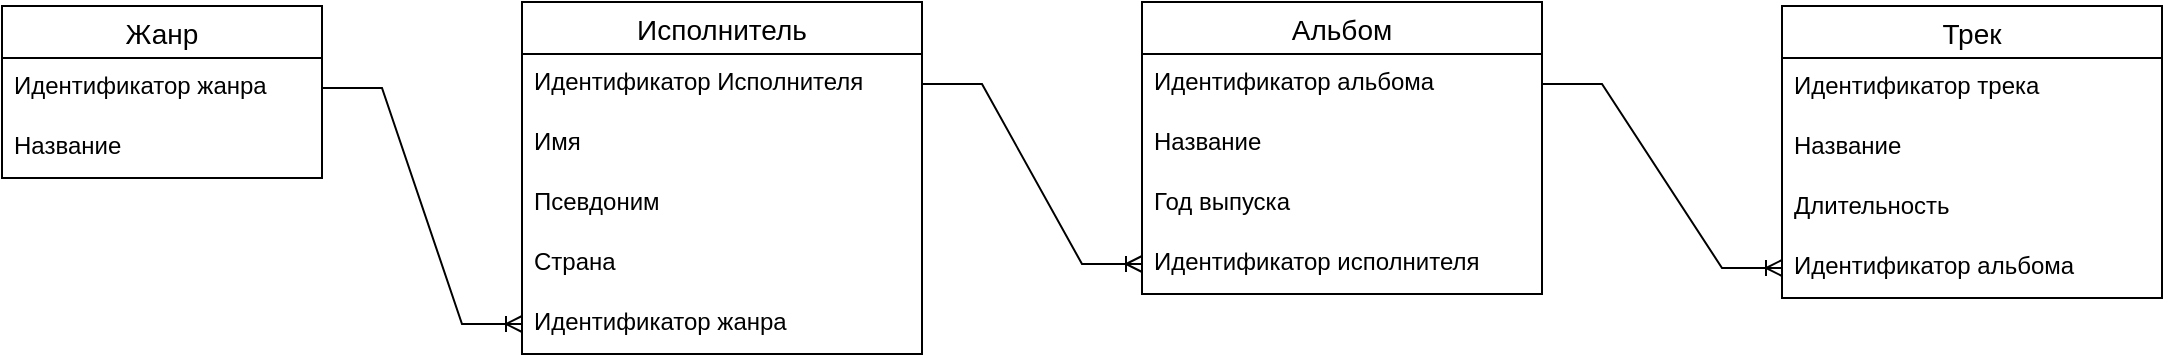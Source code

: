 <mxfile version="15.4.3" type="device"><diagram id="w-aUMOmFpCM6vfN0-R5D" name="Страница 1"><mxGraphModel dx="1360" dy="834" grid="1" gridSize="10" guides="1" tooltips="1" connect="1" arrows="1" fold="1" page="1" pageScale="1" pageWidth="1169" pageHeight="827" math="0" shadow="0"><root><mxCell id="0"/><mxCell id="1" parent="0"/><mxCell id="IigW0rJX9CwnovqypORi-1" value="Исполнитель" style="swimlane;fontStyle=0;childLayout=stackLayout;horizontal=1;startSize=26;horizontalStack=0;resizeParent=1;resizeParentMax=0;resizeLast=0;collapsible=1;marginBottom=0;align=center;fontSize=14;" vertex="1" parent="1"><mxGeometry x="300" y="40" width="200" height="176" as="geometry"/></mxCell><mxCell id="IigW0rJX9CwnovqypORi-10" value="Идентификатор Исполнителя" style="text;strokeColor=none;fillColor=none;spacingLeft=4;spacingRight=4;overflow=hidden;rotatable=0;points=[[0,0.5],[1,0.5]];portConstraint=eastwest;fontSize=12;" vertex="1" parent="IigW0rJX9CwnovqypORi-1"><mxGeometry y="26" width="200" height="30" as="geometry"/></mxCell><mxCell id="IigW0rJX9CwnovqypORi-2" value="Имя" style="text;strokeColor=none;fillColor=none;spacingLeft=4;spacingRight=4;overflow=hidden;rotatable=0;points=[[0,0.5],[1,0.5]];portConstraint=eastwest;fontSize=12;" vertex="1" parent="IigW0rJX9CwnovqypORi-1"><mxGeometry y="56" width="200" height="30" as="geometry"/></mxCell><mxCell id="IigW0rJX9CwnovqypORi-3" value="Псевдоним" style="text;strokeColor=none;fillColor=none;spacingLeft=4;spacingRight=4;overflow=hidden;rotatable=0;points=[[0,0.5],[1,0.5]];portConstraint=eastwest;fontSize=12;" vertex="1" parent="IigW0rJX9CwnovqypORi-1"><mxGeometry y="86" width="200" height="30" as="geometry"/></mxCell><mxCell id="IigW0rJX9CwnovqypORi-4" value="Страна" style="text;strokeColor=none;fillColor=none;spacingLeft=4;spacingRight=4;overflow=hidden;rotatable=0;points=[[0,0.5],[1,0.5]];portConstraint=eastwest;fontSize=12;" vertex="1" parent="IigW0rJX9CwnovqypORi-1"><mxGeometry y="116" width="200" height="30" as="geometry"/></mxCell><mxCell id="IigW0rJX9CwnovqypORi-22" value="Идентификатор жанра" style="text;strokeColor=none;fillColor=none;spacingLeft=4;spacingRight=4;overflow=hidden;rotatable=0;points=[[0,0.5],[1,0.5]];portConstraint=eastwest;fontSize=12;" vertex="1" parent="IigW0rJX9CwnovqypORi-1"><mxGeometry y="146" width="200" height="30" as="geometry"/></mxCell><mxCell id="IigW0rJX9CwnovqypORi-5" value="Альбом" style="swimlane;fontStyle=0;childLayout=stackLayout;horizontal=1;startSize=26;horizontalStack=0;resizeParent=1;resizeParentMax=0;resizeLast=0;collapsible=1;marginBottom=0;align=center;fontSize=14;" vertex="1" parent="1"><mxGeometry x="610" y="40" width="200" height="146" as="geometry"/></mxCell><mxCell id="IigW0rJX9CwnovqypORi-16" value="Идентификатор альбома" style="text;strokeColor=none;fillColor=none;spacingLeft=4;spacingRight=4;overflow=hidden;rotatable=0;points=[[0,0.5],[1,0.5]];portConstraint=eastwest;fontSize=12;" vertex="1" parent="IigW0rJX9CwnovqypORi-5"><mxGeometry y="26" width="200" height="30" as="geometry"/></mxCell><mxCell id="IigW0rJX9CwnovqypORi-6" value="Название" style="text;strokeColor=none;fillColor=none;spacingLeft=4;spacingRight=4;overflow=hidden;rotatable=0;points=[[0,0.5],[1,0.5]];portConstraint=eastwest;fontSize=12;" vertex="1" parent="IigW0rJX9CwnovqypORi-5"><mxGeometry y="56" width="200" height="30" as="geometry"/></mxCell><mxCell id="IigW0rJX9CwnovqypORi-7" value="Год выпуска" style="text;strokeColor=none;fillColor=none;spacingLeft=4;spacingRight=4;overflow=hidden;rotatable=0;points=[[0,0.5],[1,0.5]];portConstraint=eastwest;fontSize=12;" vertex="1" parent="IigW0rJX9CwnovqypORi-5"><mxGeometry y="86" width="200" height="30" as="geometry"/></mxCell><mxCell id="IigW0rJX9CwnovqypORi-8" value="Идентификатор исполнителя" style="text;strokeColor=none;fillColor=none;spacingLeft=4;spacingRight=4;overflow=hidden;rotatable=0;points=[[0,0.5],[1,0.5]];portConstraint=eastwest;fontSize=12;" vertex="1" parent="IigW0rJX9CwnovqypORi-5"><mxGeometry y="116" width="200" height="30" as="geometry"/></mxCell><mxCell id="IigW0rJX9CwnovqypORi-9" value="" style="edgeStyle=entityRelationEdgeStyle;fontSize=12;html=1;endArrow=ERoneToMany;rounded=0;entryX=0;entryY=0.5;entryDx=0;entryDy=0;exitX=1;exitY=0.5;exitDx=0;exitDy=0;" edge="1" parent="1" source="IigW0rJX9CwnovqypORi-10" target="IigW0rJX9CwnovqypORi-8"><mxGeometry width="100" height="100" relative="1" as="geometry"><mxPoint x="270" y="250" as="sourcePoint"/><mxPoint x="350" y="160" as="targetPoint"/></mxGeometry></mxCell><mxCell id="IigW0rJX9CwnovqypORi-11" value="Трек" style="swimlane;fontStyle=0;childLayout=stackLayout;horizontal=1;startSize=26;horizontalStack=0;resizeParent=1;resizeParentMax=0;resizeLast=0;collapsible=1;marginBottom=0;align=center;fontSize=14;" vertex="1" parent="1"><mxGeometry x="930" y="42" width="190" height="146" as="geometry"/></mxCell><mxCell id="IigW0rJX9CwnovqypORi-17" value="Идентификатор трека" style="text;strokeColor=none;fillColor=none;spacingLeft=4;spacingRight=4;overflow=hidden;rotatable=0;points=[[0,0.5],[1,0.5]];portConstraint=eastwest;fontSize=12;" vertex="1" parent="IigW0rJX9CwnovqypORi-11"><mxGeometry y="26" width="190" height="30" as="geometry"/></mxCell><mxCell id="IigW0rJX9CwnovqypORi-12" value="Название" style="text;strokeColor=none;fillColor=none;spacingLeft=4;spacingRight=4;overflow=hidden;rotatable=0;points=[[0,0.5],[1,0.5]];portConstraint=eastwest;fontSize=12;" vertex="1" parent="IigW0rJX9CwnovqypORi-11"><mxGeometry y="56" width="190" height="30" as="geometry"/></mxCell><mxCell id="IigW0rJX9CwnovqypORi-13" value="Длительность" style="text;strokeColor=none;fillColor=none;spacingLeft=4;spacingRight=4;overflow=hidden;rotatable=0;points=[[0,0.5],[1,0.5]];portConstraint=eastwest;fontSize=12;" vertex="1" parent="IigW0rJX9CwnovqypORi-11"><mxGeometry y="86" width="190" height="30" as="geometry"/></mxCell><mxCell id="IigW0rJX9CwnovqypORi-14" value="Идентификатор альбома" style="text;strokeColor=none;fillColor=none;spacingLeft=4;spacingRight=4;overflow=hidden;rotatable=0;points=[[0,0.5],[1,0.5]];portConstraint=eastwest;fontSize=12;" vertex="1" parent="IigW0rJX9CwnovqypORi-11"><mxGeometry y="116" width="190" height="30" as="geometry"/></mxCell><mxCell id="IigW0rJX9CwnovqypORi-15" value="" style="edgeStyle=entityRelationEdgeStyle;fontSize=12;html=1;endArrow=ERoneToMany;rounded=0;exitX=1;exitY=0.5;exitDx=0;exitDy=0;entryX=0;entryY=0.5;entryDx=0;entryDy=0;" edge="1" parent="1" source="IigW0rJX9CwnovqypORi-16" target="IigW0rJX9CwnovqypORi-14"><mxGeometry width="100" height="100" relative="1" as="geometry"><mxPoint x="550" y="210" as="sourcePoint"/><mxPoint x="650" y="200" as="targetPoint"/></mxGeometry></mxCell><mxCell id="IigW0rJX9CwnovqypORi-18" value="Жанр" style="swimlane;fontStyle=0;childLayout=stackLayout;horizontal=1;startSize=26;horizontalStack=0;resizeParent=1;resizeParentMax=0;resizeLast=0;collapsible=1;marginBottom=0;align=center;fontSize=14;" vertex="1" parent="1"><mxGeometry x="40" y="42" width="160" height="86" as="geometry"/></mxCell><mxCell id="IigW0rJX9CwnovqypORi-19" value="Идентификатор жанра" style="text;strokeColor=none;fillColor=none;spacingLeft=4;spacingRight=4;overflow=hidden;rotatable=0;points=[[0,0.5],[1,0.5]];portConstraint=eastwest;fontSize=12;" vertex="1" parent="IigW0rJX9CwnovqypORi-18"><mxGeometry y="26" width="160" height="30" as="geometry"/></mxCell><mxCell id="IigW0rJX9CwnovqypORi-20" value="Название" style="text;strokeColor=none;fillColor=none;spacingLeft=4;spacingRight=4;overflow=hidden;rotatable=0;points=[[0,0.5],[1,0.5]];portConstraint=eastwest;fontSize=12;" vertex="1" parent="IigW0rJX9CwnovqypORi-18"><mxGeometry y="56" width="160" height="30" as="geometry"/></mxCell><mxCell id="IigW0rJX9CwnovqypORi-23" value="" style="edgeStyle=entityRelationEdgeStyle;fontSize=12;html=1;endArrow=ERoneToMany;rounded=0;exitX=1;exitY=0.5;exitDx=0;exitDy=0;entryX=0;entryY=0.5;entryDx=0;entryDy=0;" edge="1" parent="1" source="IigW0rJX9CwnovqypORi-19" target="IigW0rJX9CwnovqypORi-22"><mxGeometry width="100" height="100" relative="1" as="geometry"><mxPoint x="360" y="480" as="sourcePoint"/><mxPoint x="460" y="380" as="targetPoint"/></mxGeometry></mxCell></root></mxGraphModel></diagram></mxfile>